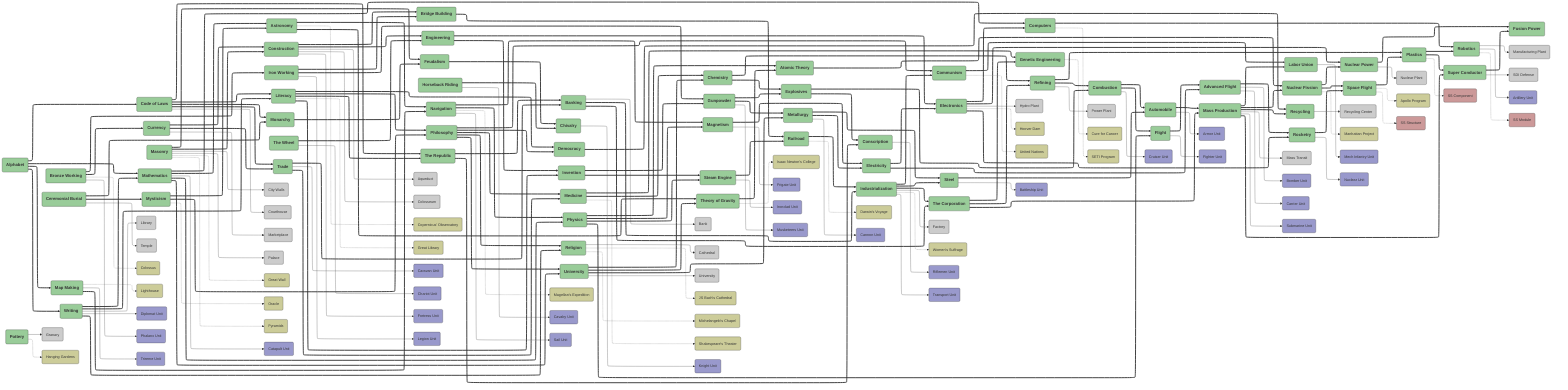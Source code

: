 ---
config:
  layout: elk
  elk:
    mergeEdges: false
    nodePlacementStrategy: NETWORK_SIMPLEX
---
flowchart LR
  classDef default stroke:#333,stroke-width:1px,font-size:14px;
  classDef technology fill:#9c9,font-size:16px,font-weight:bold;
  classDef building fill:#ccc;
  classDef wonder fill:#cc9;
  classDef unit fill:#99c;
  classDef spaceshippart fill:#c99;

  %% Technologies
  AdvancedFlightTech("Advanced Flight")
  class AdvancedFlightTech technology
  AlphabetTech("Alphabet")
  class AlphabetTech technology
  AstronomyTech("Astronomy")
  class AstronomyTech technology
  AtomicTheoryTech("Atomic Theory")
  class AtomicTheoryTech technology
  AutomobileTech("Automobile")
  class AutomobileTech technology
  BankingTech("Banking")
  class BankingTech technology
  BridgeBuildingTech("Bridge Building")
  class BridgeBuildingTech technology
  BronzeWorkingTech("Bronze Working")
  class BronzeWorkingTech technology
  CeremonialBurialTech("Ceremonial Burial")
  class CeremonialBurialTech technology
  ChemistryTech("Chemistry")
  class ChemistryTech technology
  ChivalryTech("Chivalry")
  class ChivalryTech technology
  CodeOfLawsTech("Code of Laws")
  class CodeOfLawsTech technology
  CombustionTech("Combustion")
  class CombustionTech technology
  CommunismTech("Communism")
  class CommunismTech technology
  ComputersTech("Computers")
  class ComputersTech technology
  ConscriptionTech("Conscription")
  class ConscriptionTech technology
  ConstructionTech("Construction")
  class ConstructionTech technology
  CurrencyTech("Currency")
  class CurrencyTech technology
  DemocracyTech("Democracy")
  class DemocracyTech technology
  ElectricityTech("Electricity")
  class ElectricityTech technology
  ElectronicsTech("Electronics")
  class ElectronicsTech technology
  EngineeringTech("Engineering")
  class EngineeringTech technology
  ExplosivesTech("Explosives")
  class ExplosivesTech technology
  FeudalismTech("Feudalism")
  class FeudalismTech technology
  FlightTech("Flight")
  class FlightTech technology
  FusionPowerTech("Fusion Power")
  class FusionPowerTech technology
  GeneticEngineeringTech("Genetic Engineering")
  class GeneticEngineeringTech technology
  GunpowderTech("Gunpowder")
  class GunpowderTech technology
  HorsebackRidingTech("Horseback Riding")
  class HorsebackRidingTech technology
  IndustrializationTech("Industrialization")
  class IndustrializationTech technology
  InventionTech("Invention")
  class InventionTech technology
  IronWorkingTech("Iron Working")
  class IronWorkingTech technology
  LaborUnionTech("Labor Union")
  class LaborUnionTech technology
  LiteracyTech("Literacy")
  class LiteracyTech technology
  MagnetismTech("Magnetism")
  class MagnetismTech technology
  MapMakingTech("Map Making")
  class MapMakingTech technology
  MasonryTech("Masonry")
  class MasonryTech technology
  MassProductionTech("Mass Production")
  class MassProductionTech technology
  MathematicsTech("Mathematics")
  class MathematicsTech technology
  MedicineTech("Medicine")
  class MedicineTech technology
  MetallurgyTech("Metallurgy")
  class MetallurgyTech technology
  MonarchyTech("Monarchy")
  class MonarchyTech technology
  MysticismTech("Mysticism")
  class MysticismTech technology
  NavigationTech("Navigation")
  class NavigationTech technology
  NuclearFissionTech("Nuclear Fission")
  class NuclearFissionTech technology
  NuclearPowerTech("Nuclear Power")
  class NuclearPowerTech technology
  PhilosophyTech("Philosophy")
  class PhilosophyTech technology
  PhysicsTech("Physics")
  class PhysicsTech technology
  PlasticsTech("Plastics")
  class PlasticsTech technology
  PotteryTech("Pottery")
  class PotteryTech technology
  RailroadTech("Railroad")
  class RailroadTech technology
  RecyclingTech("Recycling")
  class RecyclingTech technology
  RefiningTech("Refining")
  class RefiningTech technology
  ReligionTech("Religion")
  class ReligionTech technology
  RoboticsTech("Robotics")
  class RoboticsTech technology
  RocketryTech("Rocketry")
  class RocketryTech technology
  SpaceFlightTech("Space Flight")
  class SpaceFlightTech technology
  SteamEngineTech("Steam Engine")
  class SteamEngineTech technology
  SteelTech("Steel")
  class SteelTech technology
  SuperConductorTech("Super Conductor")
  class SuperConductorTech technology
  TheCorporationTech("The Corporation")
  class TheCorporationTech technology
  TheRepublicTech("The Republic")
  class TheRepublicTech technology
  TheWheelTech("The Wheel")
  class TheWheelTech technology
  TheoryOfGravityTech("Theory of Gravity")
  class TheoryOfGravityTech technology
  TradeTech("Trade")
  class TradeTech technology
  UniversityTech("University")
  class UniversityTech technology
  WritingTech("Writing")
  class WritingTech technology

  %% Buildings
  AqueductBuilding("Aqueduct")
  class AqueductBuilding building
  BankBuilding("Bank")
  class BankBuilding building
  CathedralBuilding("Cathedral")
  class CathedralBuilding building
  CityWallsBuilding("City Walls")
  class CityWallsBuilding building
  ColosseumBuilding("Colosseum")
  class ColosseumBuilding building
  CourthouseBuilding("Courthouse")
  class CourthouseBuilding building
  FactoryBuilding("Factory")
  class FactoryBuilding building
  GranaryBuilding("Granary")
  class GranaryBuilding building
  HydroPlantBuilding("Hydro Plant")
  class HydroPlantBuilding building
  LibraryBuilding("Library")
  class LibraryBuilding building
  MarketplaceBuilding("Marketplace")
  class MarketplaceBuilding building
  MassTransitBuilding("Mass Transit")
  class MassTransitBuilding building
  MfgPlantBuilding("Manufacturing Plant")
  class MfgPlantBuilding building
  NuclearPlantBuilding("Nuclear Plant")
  class NuclearPlantBuilding building
  PalaceBuilding("Palace")
  class PalaceBuilding building
  PowerPlantBuilding("Power Plant")
  class PowerPlantBuilding building
  RecyclingCenterBuilding("Recycling Center")
  class RecyclingCenterBuilding building
  SDIDefenseBuilding("SDI Defense")
  class SDIDefenseBuilding building
  TempleBuilding("Temple")
  class TempleBuilding building
  UniversityBuilding("University")
  class UniversityBuilding building

  %% Wonders
  ApolloProgramWonder("Apollo Program")
  class ApolloProgramWonder wonder
  ColossusWonder("Colossus")
  class ColossusWonder wonder
  CopernicusObservatoryWonder("Copernicus' Observatory")
  class CopernicusObservatoryWonder wonder
  CureForCancerWonder("Cure for Cancer")
  class CureForCancerWonder wonder
  DarwinsVoyageWonder("Darwin's Voyage")
  class DarwinsVoyageWonder wonder
  GreatLibraryWonder("Great Library")
  class GreatLibraryWonder wonder
  GreatWallWonder("Great Wall")
  class GreatWallWonder wonder
  HangingGardensWonder("Hanging Gardens")
  class HangingGardensWonder wonder
  HooverDamWonder("Hoover Dam")
  class HooverDamWonder wonder
  IsaacNewtonsCollegeWonder("Isaac Newton's College")
  class IsaacNewtonsCollegeWonder wonder
  JSBachsCathedralWonder("JS Bach's Cathedral")
  class JSBachsCathedralWonder wonder
  LighthouseWonder("Lighthouse")
  class LighthouseWonder wonder
  MagellansExpeditionWonder("Magellan's Expedition")
  class MagellansExpeditionWonder wonder
  ManhattanProjectWonder("Manhattan Project")
  class ManhattanProjectWonder wonder
  MichelangelosChapelWonder("Michelangelo's Chapel")
  class MichelangelosChapelWonder wonder
  OracleWonder("Oracle")
  class OracleWonder wonder
  PyramidsWonder("Pyramids")
  class PyramidsWonder wonder
  SETIProgramWonder("SETI Program")
  class SETIProgramWonder wonder
  ShakespearesTheaterWonder("Shakespeare's Theater")
  class ShakespearesTheaterWonder wonder
  UnitedNationsWonder("United Nations")
  class UnitedNationsWonder wonder
  WomensSuffrageWonder("Women's Suffrage")
  class WomensSuffrageWonder wonder

  %% Units
  ArmorUnit("Armor Unit")
  class ArmorUnit unit
  ArtilleryUnit("Artillery Unit")
  class ArtilleryUnit unit
  BattleshipUnit("Battleship Unit")
  class BattleshipUnit unit
  BomberUnit("Bomber Unit")
  class BomberUnit unit
  CannonUnit("Cannon Unit")
  class CannonUnit unit
  CaravanUnit("Caravan Unit")
  class CaravanUnit unit
  CarrierUnit("Carrier Unit")
  class CarrierUnit unit
  CatapultUnit("Catapult Unit")
  class CatapultUnit unit
  CavalryUnit("Cavalry Unit")
  class CavalryUnit unit
  ChariotUnit("Chariot Unit")
  class ChariotUnit unit
  CruiserUnit("Cruiser Unit")
  class CruiserUnit unit
  DiplomatUnit("Diplomat Unit")
  class DiplomatUnit unit
  FighterUnit("Fighter Unit")
  class FighterUnit unit
  FortressUnit("Fortress Unit")
  class FortressUnit unit
  FrigateUnit("Frigate Unit")
  class FrigateUnit unit
  IroncladUnit("Ironclad Unit")
  class IroncladUnit unit
  KnightUnit("Knight Unit")
  class KnightUnit unit
  LegionUnit("Legion Unit")
  class LegionUnit unit
  MechInfantryUnit("Mech Infantry Unit")
  class MechInfantryUnit unit
  MusketeersUnit("Musketeers Unit")
  class MusketeersUnit unit
  NuclearUnit("Nuclear Unit")
  class NuclearUnit unit
  PhalanxUnit("Phalanx Unit")
  class PhalanxUnit unit
  RiflemenUnit("Riflemen Unit")
  class RiflemenUnit unit
  SailUnit("Sail Unit")
  class SailUnit unit
  SubmarineUnit("Submarine Unit")
  class SubmarineUnit unit
  TransportUnit("Transport Unit")
  class TransportUnit unit
  TriremeUnit("Trireme Unit")
  class TriremeUnit unit

  %% Spaceship Parts
  SSStructure("SS Structure")
  class SSStructure spaceshippart
  SSComponent("SS Component")
  class SSComponent spaceshippart
  SSModule("SS Module")
  class SSModule spaceshippart

  %% Technology Dependencies
  ElectricityTech==>AdvancedFlightTech
  FlightTech==>AdvancedFlightTech
  MathematicsTech==>AstronomyTech
  MysticismTech==>AstronomyTech
  PhysicsTech==>AtomicTheoryTech
  TheoryOfGravityTech==>AtomicTheoryTech
  SteelTech==>AutomobileTech
  CombustionTech==>AutomobileTech
  TheRepublicTech==>BankingTech
  TradeTech==>BankingTech
  ConstructionTech==>BridgeBuildingTech
  IronWorkingTech==>BridgeBuildingTech
  MedicineTech==>ChemistryTech
  UniversityTech==>ChemistryTech
  FeudalismTech==>ChivalryTech
  HorsebackRidingTech==>ChivalryTech
  AlphabetTech==>CodeOfLawsTech
  RefiningTech==>CombustionTech
  ExplosivesTech==>CombustionTech
  IndustrializationTech==>CommunismTech
  PhilosophyTech==>CommunismTech
  ElectronicsTech==>ComputersTech
  MathematicsTech==>ComputersTech
  ExplosivesTech==>ConscriptionTech
  TheRepublicTech==>ConscriptionTech
  CurrencyTech==>ConstructionTech
  MasonryTech==>ConstructionTech
  BronzeWorkingTech==>CurrencyTech
  LiteracyTech==>DemocracyTech
  PhilosophyTech==>DemocracyTech
  MagnetismTech==>ElectricityTech
  MetallurgyTech==>ElectricityTech
  ElectricityTech==>ElectronicsTech
  EngineeringTech==>ElectronicsTech
  ConstructionTech==>EngineeringTech
  TheWheelTech==>EngineeringTech
  ChemistryTech==>ExplosivesTech
  GunpowderTech==>ExplosivesTech
  MasonryTech==>FeudalismTech
  MonarchyTech==>FeudalismTech
  PhysicsTech==>FlightTech
  CombustionTech==>FlightTech
  NuclearPowerTech==>FusionPowerTech
  SuperConductorTech==>FusionPowerTech
  MedicineTech==>GeneticEngineeringTech
  TheCorporationTech==>GeneticEngineeringTech
  InventionTech==>GunpowderTech
  IronWorkingTech==>GunpowderTech
  BankingTech==>IndustrializationTech
  RailroadTech==>IndustrializationTech
  EngineeringTech==>InventionTech
  LiteracyTech==>InventionTech
  BronzeWorkingTech==>IronWorkingTech
  CommunismTech==>LaborUnionTech
  MassProductionTech==>LaborUnionTech
  CodeOfLawsTech==>LiteracyTech
  WritingTech==>LiteracyTech
  PhysicsTech==>MagnetismTech
  NavigationTech==>MagnetismTech
  AlphabetTech==>MapMakingTech
  AutomobileTech==>MassProductionTech
  TheCorporationTech==>MassProductionTech
  AlphabetTech==>MathematicsTech
  WritingTech==>MathematicsTech
  PhilosophyTech==>MedicineTech
  TradeTech==>MedicineTech
  GunpowderTech==>MetallurgyTech
  UniversityTech==>MetallurgyTech
  CodeOfLawsTech==>MonarchyTech
  CeremonialBurialTech==>MonarchyTech
  CeremonialBurialTech==>MysticismTech
  AstronomyTech==>NavigationTech
  MapMakingTech==>NavigationTech
  AtomicTheoryTech==>NuclearFissionTech
  MassProductionTech==>NuclearFissionTech
  NuclearFissionTech==>NuclearPowerTech
  ElectronicsTech==>NuclearPowerTech
  LiteracyTech==>PhilosophyTech
  MysticismTech==>PhilosophyTech
  MathematicsTech==>PhysicsTech
  NavigationTech==>PhysicsTech
  SpaceFlightTech==>PlasticsTech
  RefiningTech==>PlasticsTech
  BridgeBuildingTech==>RailroadTech
  SteamEngineTech==>RailroadTech
  DemocracyTech==>RecyclingTech
  MassProductionTech==>RecyclingTech
  ChemistryTech==>RefiningTech
  TheCorporationTech==>RefiningTech
  PhilosophyTech==>ReligionTech
  WritingTech==>ReligionTech
  ComputersTech==>RoboticsTech
  PlasticsTech==>RoboticsTech
  AdvancedFlightTech==>RocketryTech
  ElectronicsTech==>RocketryTech
  RocketryTech==>SpaceFlightTech
  NuclearFissionTech==>SpaceFlightTech
  InventionTech==>SteamEngineTech
  PhysicsTech==>SteamEngineTech
  IndustrializationTech==>SteelTech
  MetallurgyTech==>SteelTech
  PlasticsTech==>SuperConductorTech
  MassProductionTech==>SuperConductorTech
  BankingTech==>TheCorporationTech
  IndustrializationTech==>TheCorporationTech
  CodeOfLawsTech==>TheRepublicTech
  LiteracyTech==>TheRepublicTech
  AstronomyTech==>TheoryOfGravityTech
  UniversityTech==>TheoryOfGravityTech
  CodeOfLawsTech==>TradeTech
  CurrencyTech==>TradeTech
  MathematicsTech==>UniversityTech
  PhilosophyTech==>UniversityTech
  AlphabetTech==>WritingTech

  %% Building Dependencies
  CeremonialBurialTech-->TempleBuilding
  PotteryTech-->GranaryBuilding
  MasonryTech-->PalaceBuilding
  MasonryTech-->CityWallsBuilding
  CodeOfLawsTech-->CourthouseBuilding
  WritingTech-->LibraryBuilding
  ConstructionTech-->AqueductBuilding
  ConstructionTech-->ColosseumBuilding
  CurrencyTech-->MarketplaceBuilding
  BankingTech-->BankBuilding
  UniversityTech-->UniversityBuilding
  ReligionTech-->CathedralBuilding
  IndustrializationTech-->FactoryBuilding
  ElectronicsTech-->HydroPlantBuilding
  RefiningTech-->PowerPlantBuilding
  MassProductionTech-->MassTransitBuilding
  RoboticsTech-->MfgPlantBuilding
  SuperConductorTech-->SDIDefenseBuilding
  RecyclingTech-->RecyclingCenterBuilding
  NuclearPowerTech-->NuclearPlantBuilding

  %% Wonder Dependencies
  PotteryTech-.->HangingGardensWonder
  MasonryTech-.->PyramidsWonder
  MasonryTech-.->GreatWallWonder
  BronzeWorkingTech-.->ColossusWonder
  MysticismTech-.->OracleWonder
  MapMakingTech-.->LighthouseWonder
  AstronomyTech-.->CopernicusObservatoryWonder
  LiteracyTech-.->GreatLibraryWonder
  NavigationTech-.->MagellansExpeditionWonder
  RailroadTech-.->DarwinsVoyageWonder
  MedicineTech-.->ShakespearesTheaterWonder
  ReligionTech-.->JSBachsCathedralWonder
  ReligionTech-.->MichelangelosChapelWonder
  TheoryOfGravityTech-.->IsaacNewtonsCollegeWonder
  IndustrializationTech-.->WomensSuffrageWonder
  ElectronicsTech-.->HooverDamWonder
  CommunismTech-.->UnitedNationsWonder
  ComputersTech-.->SETIProgramWonder
  GeneticEngineeringTech-.->CureForCancerWonder
  SpaceFlightTech-.->ApolloProgramWonder
  NuclearFissionTech-.->ManhattanProjectWonder

  %% Unit Dependencies
  HorsebackRidingTech-->CavalryUnit
  TheWheelTech-->ChariotUnit
  BronzeWorkingTech-->PhalanxUnit
  ChivalryTech-->KnightUnit
  MapMakingTech-->TriremeUnit
  WritingTech-->DiplomatUnit
  ConstructionTech-->FortressUnit
  IronWorkingTech-->LegionUnit
  MathematicsTech-->CatapultUnit
  TradeTech-->CaravanUnit
  NavigationTech-->SailUnit
  MagnetismTech-->FrigateUnit
  SteamEngineTech-->IroncladUnit
  GunpowderTech-->MusketeersUnit
  FlightTech-->FighterUnit
  IndustrializationTech-->TransportUnit
  MetallurgyTech-->CannonUnit
  AdvancedFlightTech-->BomberUnit
  AdvancedFlightTech-->CarrierUnit
  SteelTech-->BattleshipUnit
  ConscriptionTech-->RiflemenUnit
  RocketryTech-->NuclearUnit
  LaborUnionTech-->MechInfantryUnit
  AutomobileTech-->ArmorUnit
  CombustionTech-->CruiserUnit
  MassProductionTech-->SubmarineUnit
  RoboticsTech-->ArtilleryUnit

  %% Spaceship Part Dependencies
  SpaceFlightTech-.->SSStructure
  PlasticsTech-.->SSComponent
  RoboticsTech-.->SSModule